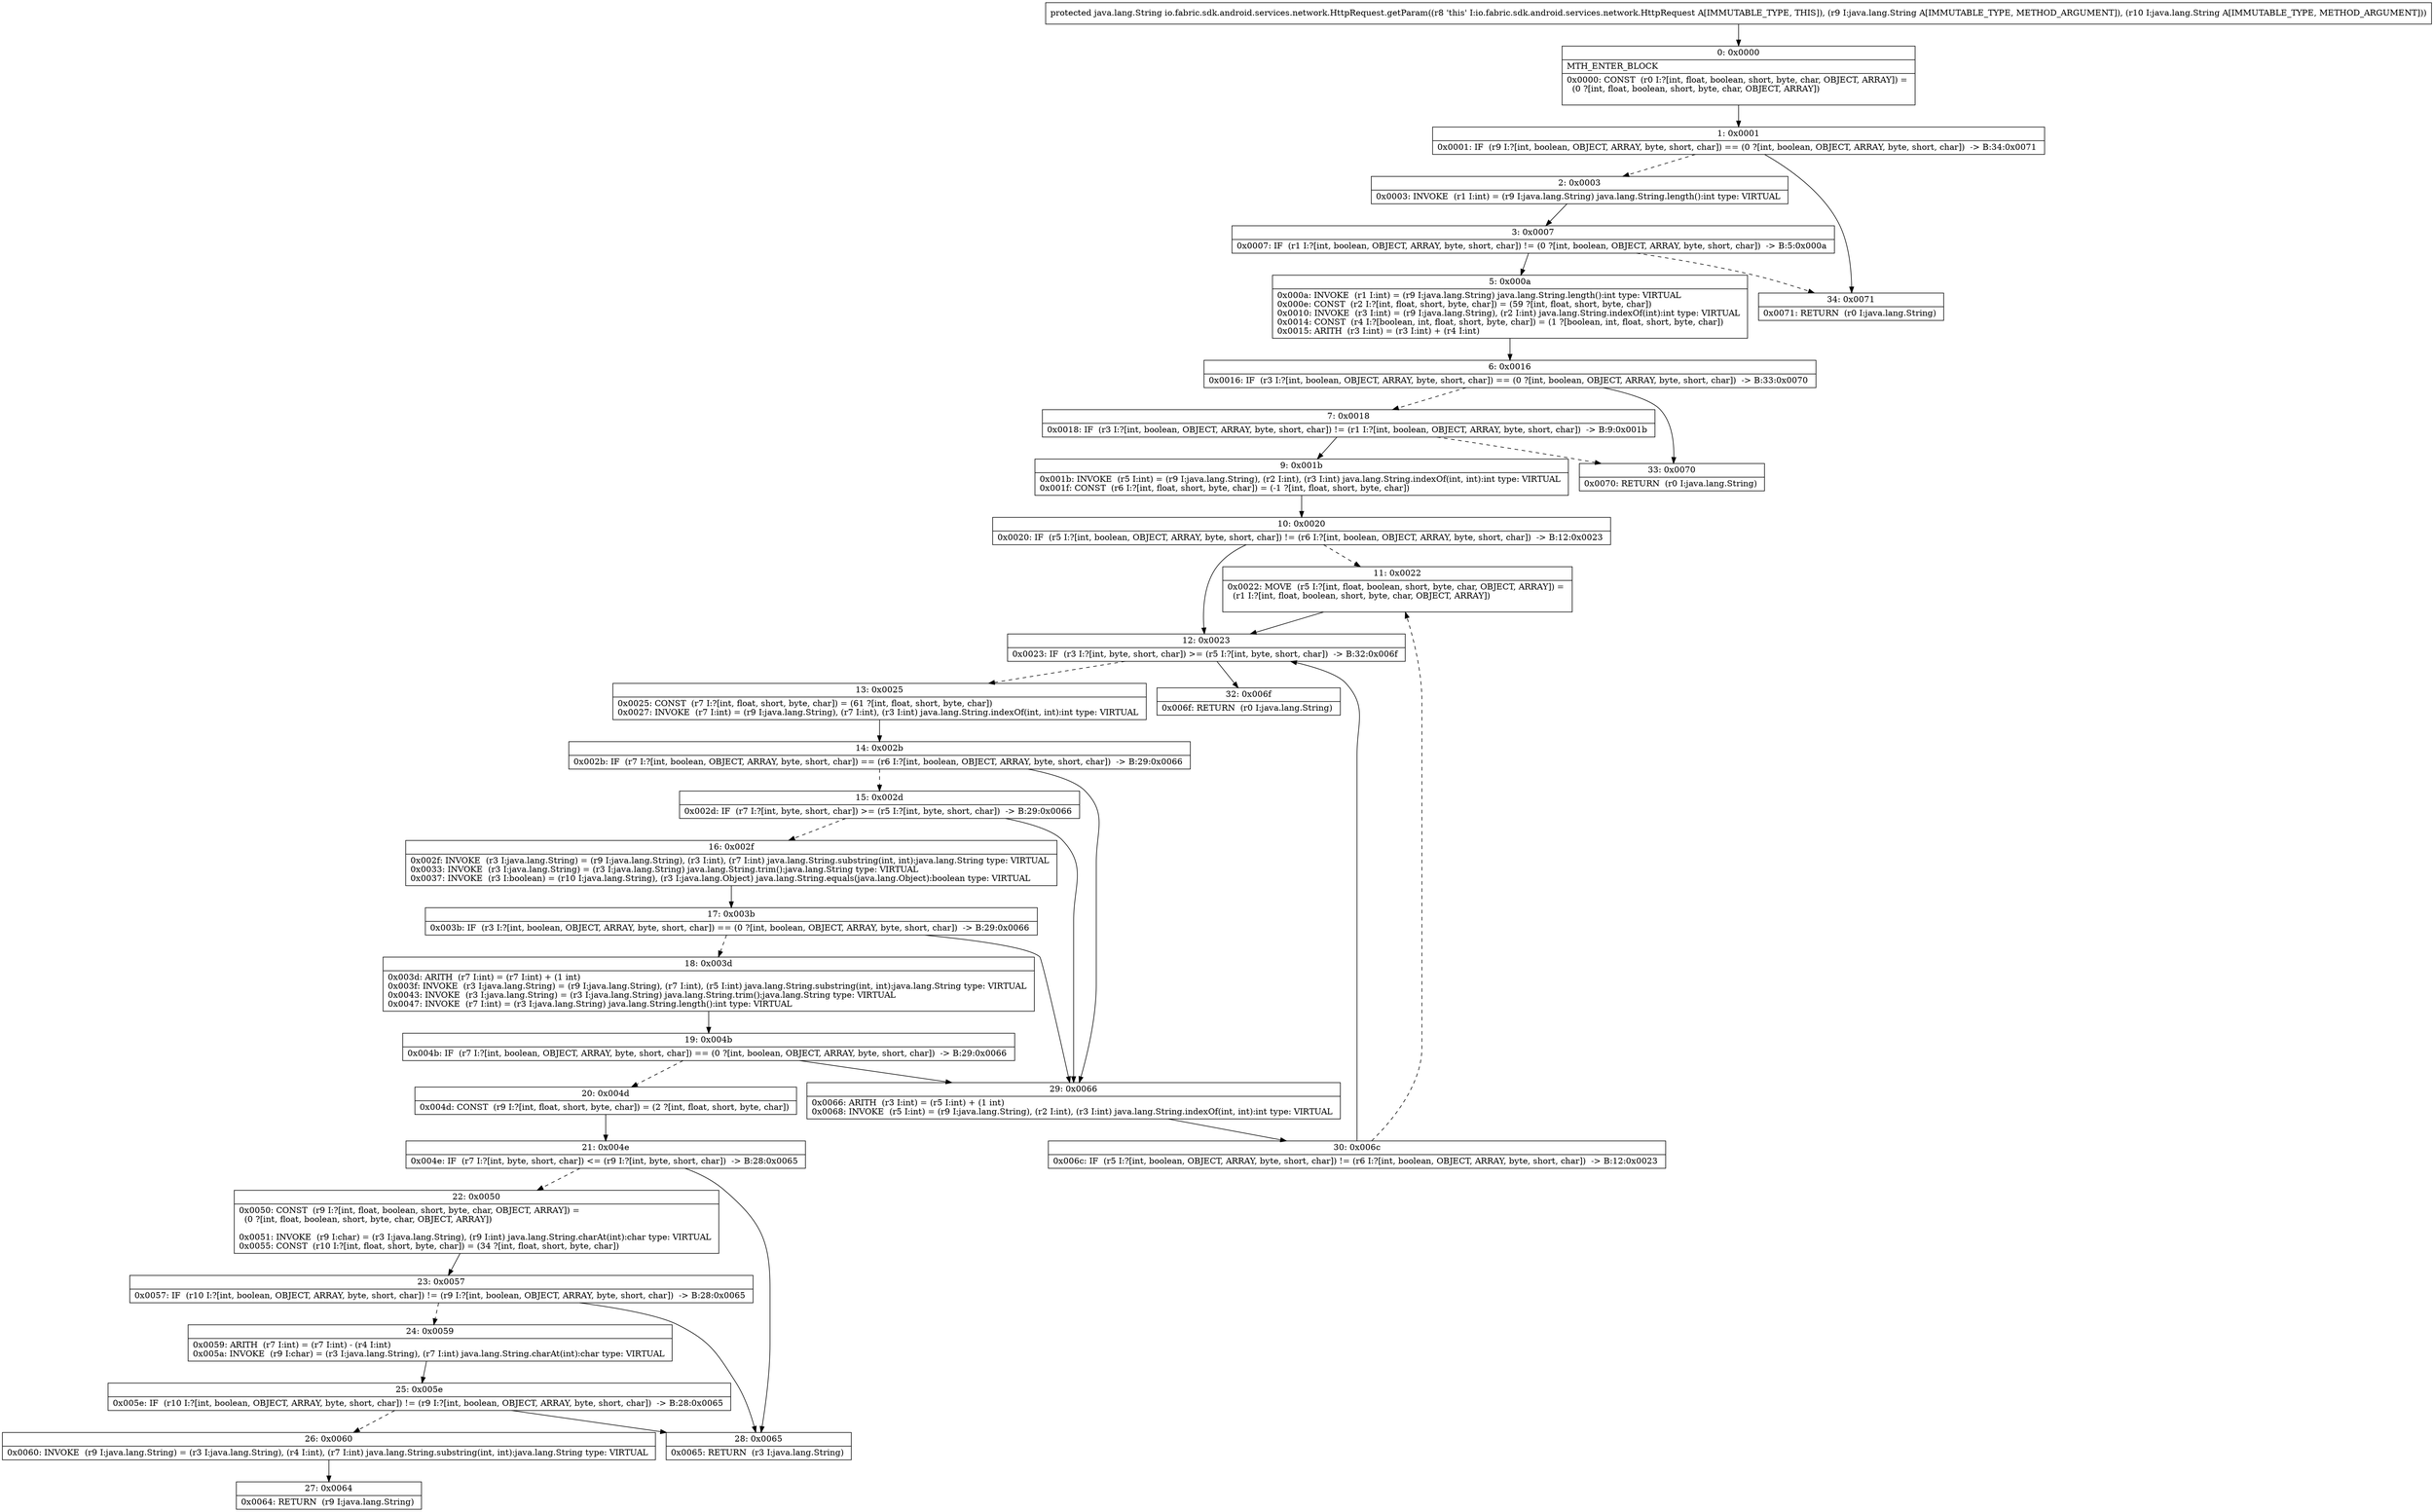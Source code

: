 digraph "CFG forio.fabric.sdk.android.services.network.HttpRequest.getParam(Ljava\/lang\/String;Ljava\/lang\/String;)Ljava\/lang\/String;" {
Node_0 [shape=record,label="{0\:\ 0x0000|MTH_ENTER_BLOCK\l|0x0000: CONST  (r0 I:?[int, float, boolean, short, byte, char, OBJECT, ARRAY]) = \l  (0 ?[int, float, boolean, short, byte, char, OBJECT, ARRAY])\l \l}"];
Node_1 [shape=record,label="{1\:\ 0x0001|0x0001: IF  (r9 I:?[int, boolean, OBJECT, ARRAY, byte, short, char]) == (0 ?[int, boolean, OBJECT, ARRAY, byte, short, char])  \-\> B:34:0x0071 \l}"];
Node_2 [shape=record,label="{2\:\ 0x0003|0x0003: INVOKE  (r1 I:int) = (r9 I:java.lang.String) java.lang.String.length():int type: VIRTUAL \l}"];
Node_3 [shape=record,label="{3\:\ 0x0007|0x0007: IF  (r1 I:?[int, boolean, OBJECT, ARRAY, byte, short, char]) != (0 ?[int, boolean, OBJECT, ARRAY, byte, short, char])  \-\> B:5:0x000a \l}"];
Node_5 [shape=record,label="{5\:\ 0x000a|0x000a: INVOKE  (r1 I:int) = (r9 I:java.lang.String) java.lang.String.length():int type: VIRTUAL \l0x000e: CONST  (r2 I:?[int, float, short, byte, char]) = (59 ?[int, float, short, byte, char]) \l0x0010: INVOKE  (r3 I:int) = (r9 I:java.lang.String), (r2 I:int) java.lang.String.indexOf(int):int type: VIRTUAL \l0x0014: CONST  (r4 I:?[boolean, int, float, short, byte, char]) = (1 ?[boolean, int, float, short, byte, char]) \l0x0015: ARITH  (r3 I:int) = (r3 I:int) + (r4 I:int) \l}"];
Node_6 [shape=record,label="{6\:\ 0x0016|0x0016: IF  (r3 I:?[int, boolean, OBJECT, ARRAY, byte, short, char]) == (0 ?[int, boolean, OBJECT, ARRAY, byte, short, char])  \-\> B:33:0x0070 \l}"];
Node_7 [shape=record,label="{7\:\ 0x0018|0x0018: IF  (r3 I:?[int, boolean, OBJECT, ARRAY, byte, short, char]) != (r1 I:?[int, boolean, OBJECT, ARRAY, byte, short, char])  \-\> B:9:0x001b \l}"];
Node_9 [shape=record,label="{9\:\ 0x001b|0x001b: INVOKE  (r5 I:int) = (r9 I:java.lang.String), (r2 I:int), (r3 I:int) java.lang.String.indexOf(int, int):int type: VIRTUAL \l0x001f: CONST  (r6 I:?[int, float, short, byte, char]) = (\-1 ?[int, float, short, byte, char]) \l}"];
Node_10 [shape=record,label="{10\:\ 0x0020|0x0020: IF  (r5 I:?[int, boolean, OBJECT, ARRAY, byte, short, char]) != (r6 I:?[int, boolean, OBJECT, ARRAY, byte, short, char])  \-\> B:12:0x0023 \l}"];
Node_11 [shape=record,label="{11\:\ 0x0022|0x0022: MOVE  (r5 I:?[int, float, boolean, short, byte, char, OBJECT, ARRAY]) = \l  (r1 I:?[int, float, boolean, short, byte, char, OBJECT, ARRAY])\l \l}"];
Node_12 [shape=record,label="{12\:\ 0x0023|0x0023: IF  (r3 I:?[int, byte, short, char]) \>= (r5 I:?[int, byte, short, char])  \-\> B:32:0x006f \l}"];
Node_13 [shape=record,label="{13\:\ 0x0025|0x0025: CONST  (r7 I:?[int, float, short, byte, char]) = (61 ?[int, float, short, byte, char]) \l0x0027: INVOKE  (r7 I:int) = (r9 I:java.lang.String), (r7 I:int), (r3 I:int) java.lang.String.indexOf(int, int):int type: VIRTUAL \l}"];
Node_14 [shape=record,label="{14\:\ 0x002b|0x002b: IF  (r7 I:?[int, boolean, OBJECT, ARRAY, byte, short, char]) == (r6 I:?[int, boolean, OBJECT, ARRAY, byte, short, char])  \-\> B:29:0x0066 \l}"];
Node_15 [shape=record,label="{15\:\ 0x002d|0x002d: IF  (r7 I:?[int, byte, short, char]) \>= (r5 I:?[int, byte, short, char])  \-\> B:29:0x0066 \l}"];
Node_16 [shape=record,label="{16\:\ 0x002f|0x002f: INVOKE  (r3 I:java.lang.String) = (r9 I:java.lang.String), (r3 I:int), (r7 I:int) java.lang.String.substring(int, int):java.lang.String type: VIRTUAL \l0x0033: INVOKE  (r3 I:java.lang.String) = (r3 I:java.lang.String) java.lang.String.trim():java.lang.String type: VIRTUAL \l0x0037: INVOKE  (r3 I:boolean) = (r10 I:java.lang.String), (r3 I:java.lang.Object) java.lang.String.equals(java.lang.Object):boolean type: VIRTUAL \l}"];
Node_17 [shape=record,label="{17\:\ 0x003b|0x003b: IF  (r3 I:?[int, boolean, OBJECT, ARRAY, byte, short, char]) == (0 ?[int, boolean, OBJECT, ARRAY, byte, short, char])  \-\> B:29:0x0066 \l}"];
Node_18 [shape=record,label="{18\:\ 0x003d|0x003d: ARITH  (r7 I:int) = (r7 I:int) + (1 int) \l0x003f: INVOKE  (r3 I:java.lang.String) = (r9 I:java.lang.String), (r7 I:int), (r5 I:int) java.lang.String.substring(int, int):java.lang.String type: VIRTUAL \l0x0043: INVOKE  (r3 I:java.lang.String) = (r3 I:java.lang.String) java.lang.String.trim():java.lang.String type: VIRTUAL \l0x0047: INVOKE  (r7 I:int) = (r3 I:java.lang.String) java.lang.String.length():int type: VIRTUAL \l}"];
Node_19 [shape=record,label="{19\:\ 0x004b|0x004b: IF  (r7 I:?[int, boolean, OBJECT, ARRAY, byte, short, char]) == (0 ?[int, boolean, OBJECT, ARRAY, byte, short, char])  \-\> B:29:0x0066 \l}"];
Node_20 [shape=record,label="{20\:\ 0x004d|0x004d: CONST  (r9 I:?[int, float, short, byte, char]) = (2 ?[int, float, short, byte, char]) \l}"];
Node_21 [shape=record,label="{21\:\ 0x004e|0x004e: IF  (r7 I:?[int, byte, short, char]) \<= (r9 I:?[int, byte, short, char])  \-\> B:28:0x0065 \l}"];
Node_22 [shape=record,label="{22\:\ 0x0050|0x0050: CONST  (r9 I:?[int, float, boolean, short, byte, char, OBJECT, ARRAY]) = \l  (0 ?[int, float, boolean, short, byte, char, OBJECT, ARRAY])\l \l0x0051: INVOKE  (r9 I:char) = (r3 I:java.lang.String), (r9 I:int) java.lang.String.charAt(int):char type: VIRTUAL \l0x0055: CONST  (r10 I:?[int, float, short, byte, char]) = (34 ?[int, float, short, byte, char]) \l}"];
Node_23 [shape=record,label="{23\:\ 0x0057|0x0057: IF  (r10 I:?[int, boolean, OBJECT, ARRAY, byte, short, char]) != (r9 I:?[int, boolean, OBJECT, ARRAY, byte, short, char])  \-\> B:28:0x0065 \l}"];
Node_24 [shape=record,label="{24\:\ 0x0059|0x0059: ARITH  (r7 I:int) = (r7 I:int) \- (r4 I:int) \l0x005a: INVOKE  (r9 I:char) = (r3 I:java.lang.String), (r7 I:int) java.lang.String.charAt(int):char type: VIRTUAL \l}"];
Node_25 [shape=record,label="{25\:\ 0x005e|0x005e: IF  (r10 I:?[int, boolean, OBJECT, ARRAY, byte, short, char]) != (r9 I:?[int, boolean, OBJECT, ARRAY, byte, short, char])  \-\> B:28:0x0065 \l}"];
Node_26 [shape=record,label="{26\:\ 0x0060|0x0060: INVOKE  (r9 I:java.lang.String) = (r3 I:java.lang.String), (r4 I:int), (r7 I:int) java.lang.String.substring(int, int):java.lang.String type: VIRTUAL \l}"];
Node_27 [shape=record,label="{27\:\ 0x0064|0x0064: RETURN  (r9 I:java.lang.String) \l}"];
Node_28 [shape=record,label="{28\:\ 0x0065|0x0065: RETURN  (r3 I:java.lang.String) \l}"];
Node_29 [shape=record,label="{29\:\ 0x0066|0x0066: ARITH  (r3 I:int) = (r5 I:int) + (1 int) \l0x0068: INVOKE  (r5 I:int) = (r9 I:java.lang.String), (r2 I:int), (r3 I:int) java.lang.String.indexOf(int, int):int type: VIRTUAL \l}"];
Node_30 [shape=record,label="{30\:\ 0x006c|0x006c: IF  (r5 I:?[int, boolean, OBJECT, ARRAY, byte, short, char]) != (r6 I:?[int, boolean, OBJECT, ARRAY, byte, short, char])  \-\> B:12:0x0023 \l}"];
Node_32 [shape=record,label="{32\:\ 0x006f|0x006f: RETURN  (r0 I:java.lang.String) \l}"];
Node_33 [shape=record,label="{33\:\ 0x0070|0x0070: RETURN  (r0 I:java.lang.String) \l}"];
Node_34 [shape=record,label="{34\:\ 0x0071|0x0071: RETURN  (r0 I:java.lang.String) \l}"];
MethodNode[shape=record,label="{protected java.lang.String io.fabric.sdk.android.services.network.HttpRequest.getParam((r8 'this' I:io.fabric.sdk.android.services.network.HttpRequest A[IMMUTABLE_TYPE, THIS]), (r9 I:java.lang.String A[IMMUTABLE_TYPE, METHOD_ARGUMENT]), (r10 I:java.lang.String A[IMMUTABLE_TYPE, METHOD_ARGUMENT])) }"];
MethodNode -> Node_0;
Node_0 -> Node_1;
Node_1 -> Node_2[style=dashed];
Node_1 -> Node_34;
Node_2 -> Node_3;
Node_3 -> Node_5;
Node_3 -> Node_34[style=dashed];
Node_5 -> Node_6;
Node_6 -> Node_7[style=dashed];
Node_6 -> Node_33;
Node_7 -> Node_9;
Node_7 -> Node_33[style=dashed];
Node_9 -> Node_10;
Node_10 -> Node_11[style=dashed];
Node_10 -> Node_12;
Node_11 -> Node_12;
Node_12 -> Node_13[style=dashed];
Node_12 -> Node_32;
Node_13 -> Node_14;
Node_14 -> Node_15[style=dashed];
Node_14 -> Node_29;
Node_15 -> Node_16[style=dashed];
Node_15 -> Node_29;
Node_16 -> Node_17;
Node_17 -> Node_18[style=dashed];
Node_17 -> Node_29;
Node_18 -> Node_19;
Node_19 -> Node_20[style=dashed];
Node_19 -> Node_29;
Node_20 -> Node_21;
Node_21 -> Node_22[style=dashed];
Node_21 -> Node_28;
Node_22 -> Node_23;
Node_23 -> Node_24[style=dashed];
Node_23 -> Node_28;
Node_24 -> Node_25;
Node_25 -> Node_26[style=dashed];
Node_25 -> Node_28;
Node_26 -> Node_27;
Node_29 -> Node_30;
Node_30 -> Node_12;
Node_30 -> Node_11[style=dashed];
}

